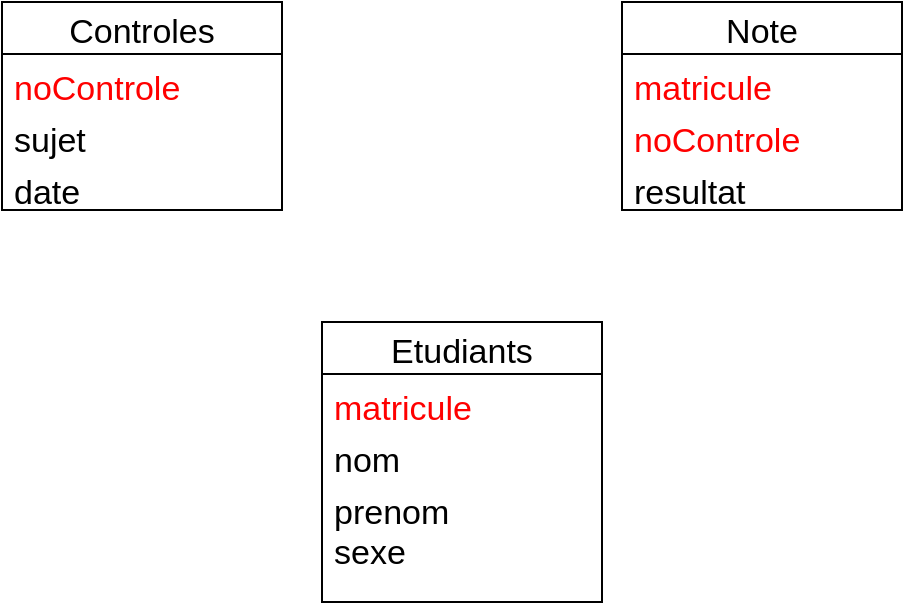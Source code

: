 <mxfile version="13.9.6" type="device"><diagram id="3Ev9RkZ69CH4DLGHvnL3" name="Page-1"><mxGraphModel dx="1422" dy="705" grid="1" gridSize="10" guides="1" tooltips="1" connect="1" arrows="1" fold="1" page="1" pageScale="1" pageWidth="600" pageHeight="600" math="0" shadow="0"><root><mxCell id="0"/><mxCell id="1" parent="0"/><mxCell id="gGqWpO6QnfKOH4aGoBJv-1" value="Controles" style="swimlane;fontStyle=0;childLayout=stackLayout;horizontal=1;startSize=26;fillColor=none;horizontalStack=0;resizeParent=1;resizeParentMax=0;resizeLast=0;collapsible=1;marginBottom=0;fontSize=17;" vertex="1" parent="1"><mxGeometry x="90" y="90" width="140" height="104" as="geometry"/></mxCell><mxCell id="gGqWpO6QnfKOH4aGoBJv-2" value="noControle" style="text;strokeColor=none;fillColor=none;align=left;verticalAlign=top;spacingLeft=4;spacingRight=4;overflow=hidden;rotatable=0;points=[[0,0.5],[1,0.5]];portConstraint=eastwest;fontColor=#FF0000;fontSize=17;" vertex="1" parent="gGqWpO6QnfKOH4aGoBJv-1"><mxGeometry y="26" width="140" height="26" as="geometry"/></mxCell><mxCell id="gGqWpO6QnfKOH4aGoBJv-3" value="sujet" style="text;strokeColor=none;fillColor=none;align=left;verticalAlign=top;spacingLeft=4;spacingRight=4;overflow=hidden;rotatable=0;points=[[0,0.5],[1,0.5]];portConstraint=eastwest;fontSize=17;" vertex="1" parent="gGqWpO6QnfKOH4aGoBJv-1"><mxGeometry y="52" width="140" height="26" as="geometry"/></mxCell><mxCell id="gGqWpO6QnfKOH4aGoBJv-4" value="date" style="text;strokeColor=none;fillColor=none;align=left;verticalAlign=top;spacingLeft=4;spacingRight=4;overflow=hidden;rotatable=0;points=[[0,0.5],[1,0.5]];portConstraint=eastwest;fontSize=17;" vertex="1" parent="gGqWpO6QnfKOH4aGoBJv-1"><mxGeometry y="78" width="140" height="26" as="geometry"/></mxCell><mxCell id="gGqWpO6QnfKOH4aGoBJv-5" value="Note" style="swimlane;fontStyle=0;childLayout=stackLayout;horizontal=1;startSize=26;fillColor=none;horizontalStack=0;resizeParent=1;resizeParentMax=0;resizeLast=0;collapsible=1;marginBottom=0;fontSize=17;" vertex="1" parent="1"><mxGeometry x="400" y="90" width="140" height="104" as="geometry"/></mxCell><mxCell id="gGqWpO6QnfKOH4aGoBJv-6" value="matricule" style="text;strokeColor=none;fillColor=none;align=left;verticalAlign=top;spacingLeft=4;spacingRight=4;overflow=hidden;rotatable=0;points=[[0,0.5],[1,0.5]];portConstraint=eastwest;fontColor=#FF0000;fontSize=17;" vertex="1" parent="gGqWpO6QnfKOH4aGoBJv-5"><mxGeometry y="26" width="140" height="26" as="geometry"/></mxCell><mxCell id="gGqWpO6QnfKOH4aGoBJv-7" value="noControle" style="text;strokeColor=none;fillColor=none;align=left;verticalAlign=top;spacingLeft=4;spacingRight=4;overflow=hidden;rotatable=0;points=[[0,0.5],[1,0.5]];portConstraint=eastwest;fontSize=17;fontColor=#FF0000;" vertex="1" parent="gGqWpO6QnfKOH4aGoBJv-5"><mxGeometry y="52" width="140" height="26" as="geometry"/></mxCell><mxCell id="gGqWpO6QnfKOH4aGoBJv-8" value="resultat" style="text;strokeColor=none;fillColor=none;align=left;verticalAlign=top;spacingLeft=4;spacingRight=4;overflow=hidden;rotatable=0;points=[[0,0.5],[1,0.5]];portConstraint=eastwest;fontSize=17;" vertex="1" parent="gGqWpO6QnfKOH4aGoBJv-5"><mxGeometry y="78" width="140" height="26" as="geometry"/></mxCell><mxCell id="gGqWpO6QnfKOH4aGoBJv-9" value="Etudiants" style="swimlane;fontStyle=0;childLayout=stackLayout;horizontal=1;startSize=26;fillColor=none;horizontalStack=0;resizeParent=1;resizeParentMax=0;resizeLast=0;collapsible=1;marginBottom=0;fontSize=17;" vertex="1" parent="1"><mxGeometry x="250" y="250" width="140" height="140" as="geometry"/></mxCell><mxCell id="gGqWpO6QnfKOH4aGoBJv-10" value="matricule" style="text;strokeColor=none;fillColor=none;align=left;verticalAlign=top;spacingLeft=4;spacingRight=4;overflow=hidden;rotatable=0;points=[[0,0.5],[1,0.5]];portConstraint=eastwest;fontColor=#FF0000;fontSize=17;" vertex="1" parent="gGqWpO6QnfKOH4aGoBJv-9"><mxGeometry y="26" width="140" height="26" as="geometry"/></mxCell><mxCell id="gGqWpO6QnfKOH4aGoBJv-11" value="nom" style="text;strokeColor=none;fillColor=none;align=left;verticalAlign=top;spacingLeft=4;spacingRight=4;overflow=hidden;rotatable=0;points=[[0,0.5],[1,0.5]];portConstraint=eastwest;fontSize=17;" vertex="1" parent="gGqWpO6QnfKOH4aGoBJv-9"><mxGeometry y="52" width="140" height="26" as="geometry"/></mxCell><mxCell id="gGqWpO6QnfKOH4aGoBJv-12" value="prenom&#10;sexe" style="text;strokeColor=none;fillColor=none;align=left;verticalAlign=top;spacingLeft=4;spacingRight=4;overflow=hidden;rotatable=0;points=[[0,0.5],[1,0.5]];portConstraint=eastwest;fontSize=17;" vertex="1" parent="gGqWpO6QnfKOH4aGoBJv-9"><mxGeometry y="78" width="140" height="62" as="geometry"/></mxCell></root></mxGraphModel></diagram></mxfile>